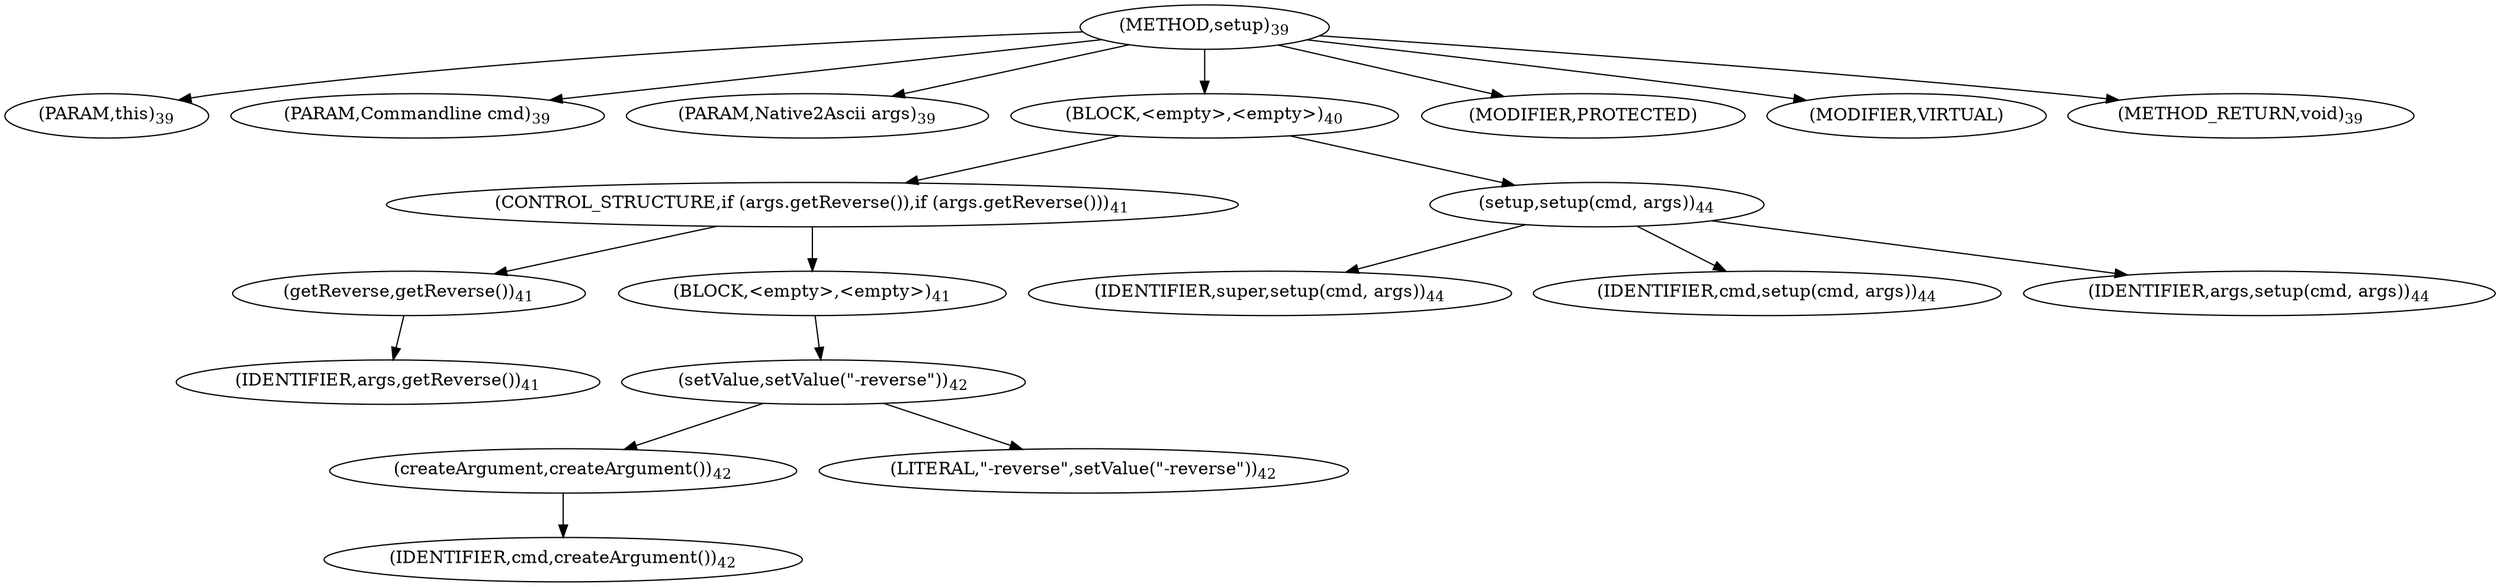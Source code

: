 digraph "setup" {  
"11" [label = <(METHOD,setup)<SUB>39</SUB>> ]
"12" [label = <(PARAM,this)<SUB>39</SUB>> ]
"13" [label = <(PARAM,Commandline cmd)<SUB>39</SUB>> ]
"14" [label = <(PARAM,Native2Ascii args)<SUB>39</SUB>> ]
"15" [label = <(BLOCK,&lt;empty&gt;,&lt;empty&gt;)<SUB>40</SUB>> ]
"16" [label = <(CONTROL_STRUCTURE,if (args.getReverse()),if (args.getReverse()))<SUB>41</SUB>> ]
"17" [label = <(getReverse,getReverse())<SUB>41</SUB>> ]
"18" [label = <(IDENTIFIER,args,getReverse())<SUB>41</SUB>> ]
"19" [label = <(BLOCK,&lt;empty&gt;,&lt;empty&gt;)<SUB>41</SUB>> ]
"20" [label = <(setValue,setValue(&quot;-reverse&quot;))<SUB>42</SUB>> ]
"21" [label = <(createArgument,createArgument())<SUB>42</SUB>> ]
"22" [label = <(IDENTIFIER,cmd,createArgument())<SUB>42</SUB>> ]
"23" [label = <(LITERAL,&quot;-reverse&quot;,setValue(&quot;-reverse&quot;))<SUB>42</SUB>> ]
"24" [label = <(setup,setup(cmd, args))<SUB>44</SUB>> ]
"25" [label = <(IDENTIFIER,super,setup(cmd, args))<SUB>44</SUB>> ]
"26" [label = <(IDENTIFIER,cmd,setup(cmd, args))<SUB>44</SUB>> ]
"27" [label = <(IDENTIFIER,args,setup(cmd, args))<SUB>44</SUB>> ]
"28" [label = <(MODIFIER,PROTECTED)> ]
"29" [label = <(MODIFIER,VIRTUAL)> ]
"30" [label = <(METHOD_RETURN,void)<SUB>39</SUB>> ]
  "11" -> "12" 
  "11" -> "13" 
  "11" -> "14" 
  "11" -> "15" 
  "11" -> "28" 
  "11" -> "29" 
  "11" -> "30" 
  "15" -> "16" 
  "15" -> "24" 
  "16" -> "17" 
  "16" -> "19" 
  "17" -> "18" 
  "19" -> "20" 
  "20" -> "21" 
  "20" -> "23" 
  "21" -> "22" 
  "24" -> "25" 
  "24" -> "26" 
  "24" -> "27" 
}

